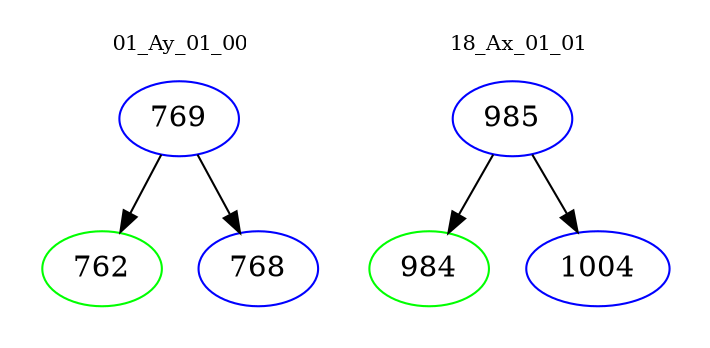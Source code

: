 digraph{
subgraph cluster_0 {
color = white
label = "01_Ay_01_00";
fontsize=10;
T0_769 [label="769", color="blue"]
T0_769 -> T0_762 [color="black"]
T0_762 [label="762", color="green"]
T0_769 -> T0_768 [color="black"]
T0_768 [label="768", color="blue"]
}
subgraph cluster_1 {
color = white
label = "18_Ax_01_01";
fontsize=10;
T1_985 [label="985", color="blue"]
T1_985 -> T1_984 [color="black"]
T1_984 [label="984", color="green"]
T1_985 -> T1_1004 [color="black"]
T1_1004 [label="1004", color="blue"]
}
}
